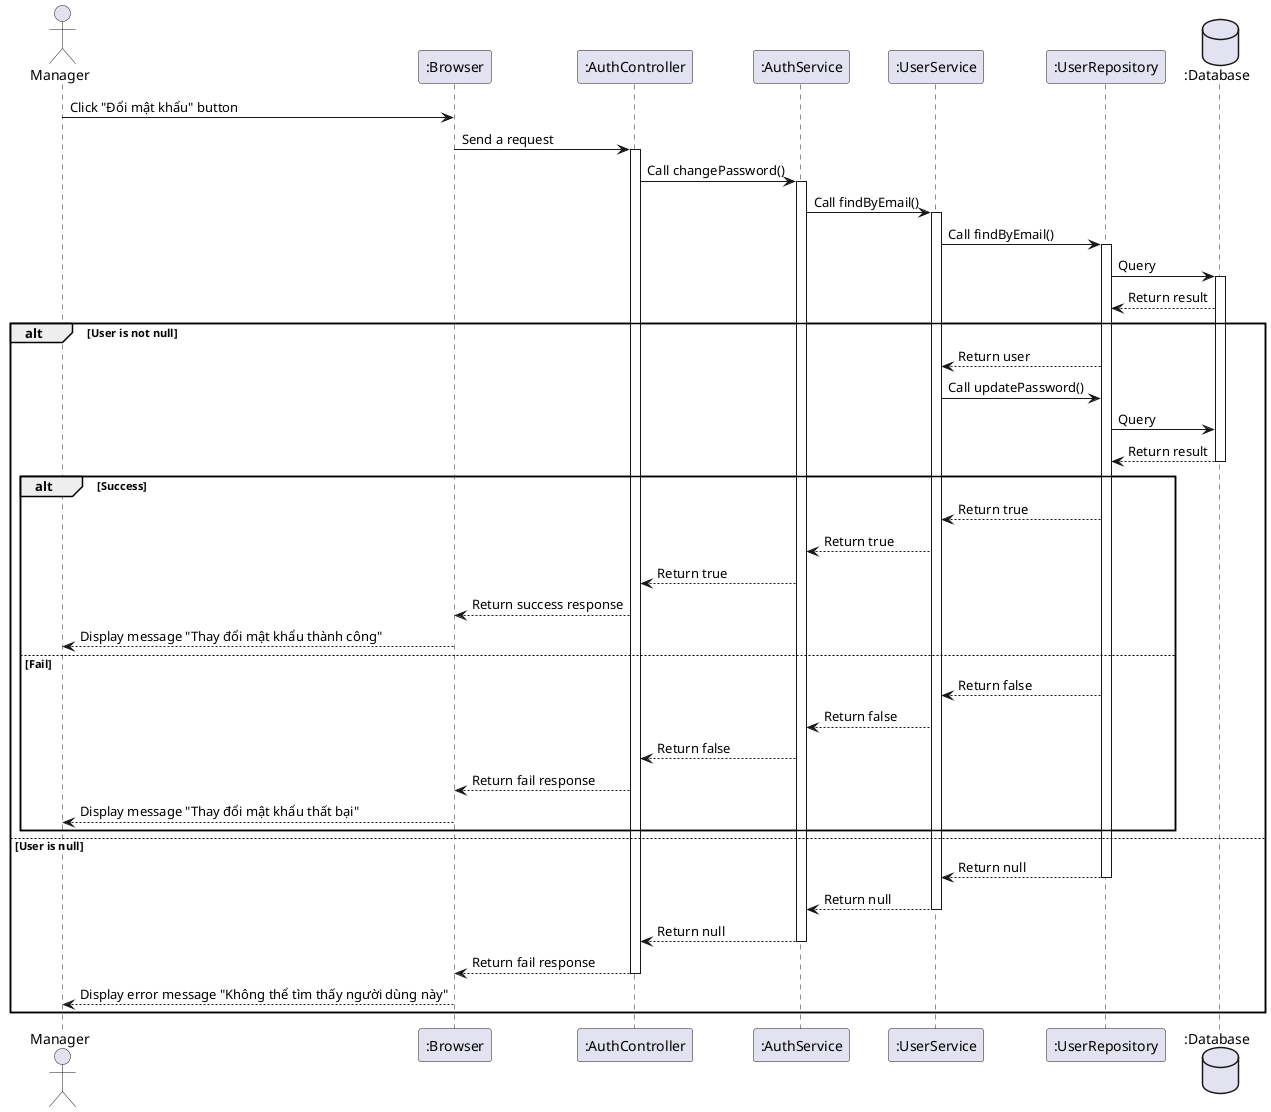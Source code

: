 @startuml
actor Manager as user
participant ":Browser" as a
participant ":AuthController" as b
participant ":AuthService" as c
participant ":UserService" as d
participant ":UserRepository" as e
database ":Database" as f

user -> a: Click "Đổi mật khẩu" button
a -> b++: Send a request
b -> c++: Call changePassword()
c -> d++: Call findByEmail()
d -> e++: Call findByEmail()
e -> f++: Query
f --> e: Return result
alt User is not null
    e --> d: Return user
    d -> e: Call updatePassword()
    e -> f: Query
    f --> e--: Return result
    alt Success
        e --> d: Return true
        d --> c: Return true
        c --> b: Return true
        b --> a: Return success response
        a --> user: Display message "Thay đổi mật khẩu thành công"
    else Fail 
        e --> d: Return false
        d --> c: Return false
        c --> b: Return false
        b --> a: Return fail response
        a --> user: Display message "Thay đổi mật khẩu thất bại"
    end  
else User is null
    e --> d--: Return null
    d --> c--: Return null
    c --> b--: Return null
    b --> a--: Return fail response
    a --> user: Display error message "Không thể tìm thấy người dùng này"
end
@enduml